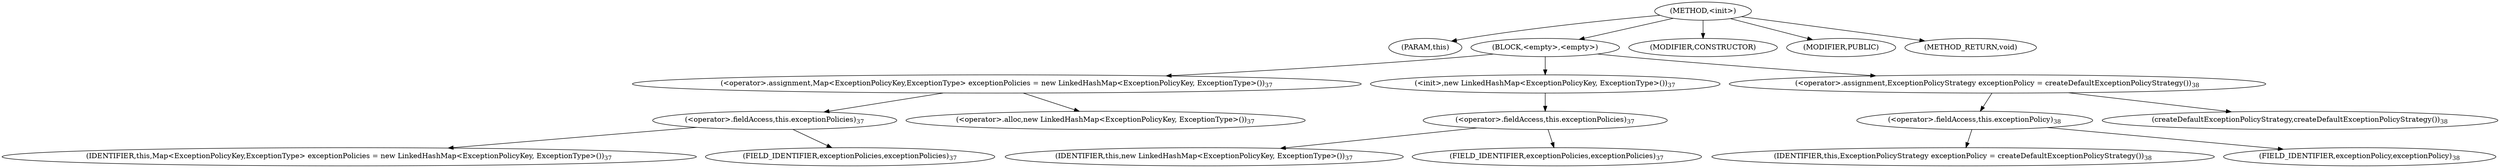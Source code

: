 digraph "&lt;init&gt;" {  
"159" [label = <(METHOD,&lt;init&gt;)> ]
"160" [label = <(PARAM,this)> ]
"161" [label = <(BLOCK,&lt;empty&gt;,&lt;empty&gt;)> ]
"162" [label = <(&lt;operator&gt;.assignment,Map&lt;ExceptionPolicyKey,ExceptionType&gt; exceptionPolicies = new LinkedHashMap&lt;ExceptionPolicyKey, ExceptionType&gt;())<SUB>37</SUB>> ]
"163" [label = <(&lt;operator&gt;.fieldAccess,this.exceptionPolicies)<SUB>37</SUB>> ]
"164" [label = <(IDENTIFIER,this,Map&lt;ExceptionPolicyKey,ExceptionType&gt; exceptionPolicies = new LinkedHashMap&lt;ExceptionPolicyKey, ExceptionType&gt;())<SUB>37</SUB>> ]
"165" [label = <(FIELD_IDENTIFIER,exceptionPolicies,exceptionPolicies)<SUB>37</SUB>> ]
"166" [label = <(&lt;operator&gt;.alloc,new LinkedHashMap&lt;ExceptionPolicyKey, ExceptionType&gt;())<SUB>37</SUB>> ]
"167" [label = <(&lt;init&gt;,new LinkedHashMap&lt;ExceptionPolicyKey, ExceptionType&gt;())<SUB>37</SUB>> ]
"168" [label = <(&lt;operator&gt;.fieldAccess,this.exceptionPolicies)<SUB>37</SUB>> ]
"169" [label = <(IDENTIFIER,this,new LinkedHashMap&lt;ExceptionPolicyKey, ExceptionType&gt;())<SUB>37</SUB>> ]
"170" [label = <(FIELD_IDENTIFIER,exceptionPolicies,exceptionPolicies)<SUB>37</SUB>> ]
"171" [label = <(&lt;operator&gt;.assignment,ExceptionPolicyStrategy exceptionPolicy = createDefaultExceptionPolicyStrategy())<SUB>38</SUB>> ]
"172" [label = <(&lt;operator&gt;.fieldAccess,this.exceptionPolicy)<SUB>38</SUB>> ]
"173" [label = <(IDENTIFIER,this,ExceptionPolicyStrategy exceptionPolicy = createDefaultExceptionPolicyStrategy())<SUB>38</SUB>> ]
"174" [label = <(FIELD_IDENTIFIER,exceptionPolicy,exceptionPolicy)<SUB>38</SUB>> ]
"175" [label = <(createDefaultExceptionPolicyStrategy,createDefaultExceptionPolicyStrategy())<SUB>38</SUB>> ]
"176" [label = <(MODIFIER,CONSTRUCTOR)> ]
"177" [label = <(MODIFIER,PUBLIC)> ]
"178" [label = <(METHOD_RETURN,void)> ]
  "159" -> "160" 
  "159" -> "161" 
  "159" -> "176" 
  "159" -> "177" 
  "159" -> "178" 
  "161" -> "162" 
  "161" -> "167" 
  "161" -> "171" 
  "162" -> "163" 
  "162" -> "166" 
  "163" -> "164" 
  "163" -> "165" 
  "167" -> "168" 
  "168" -> "169" 
  "168" -> "170" 
  "171" -> "172" 
  "171" -> "175" 
  "172" -> "173" 
  "172" -> "174" 
}
